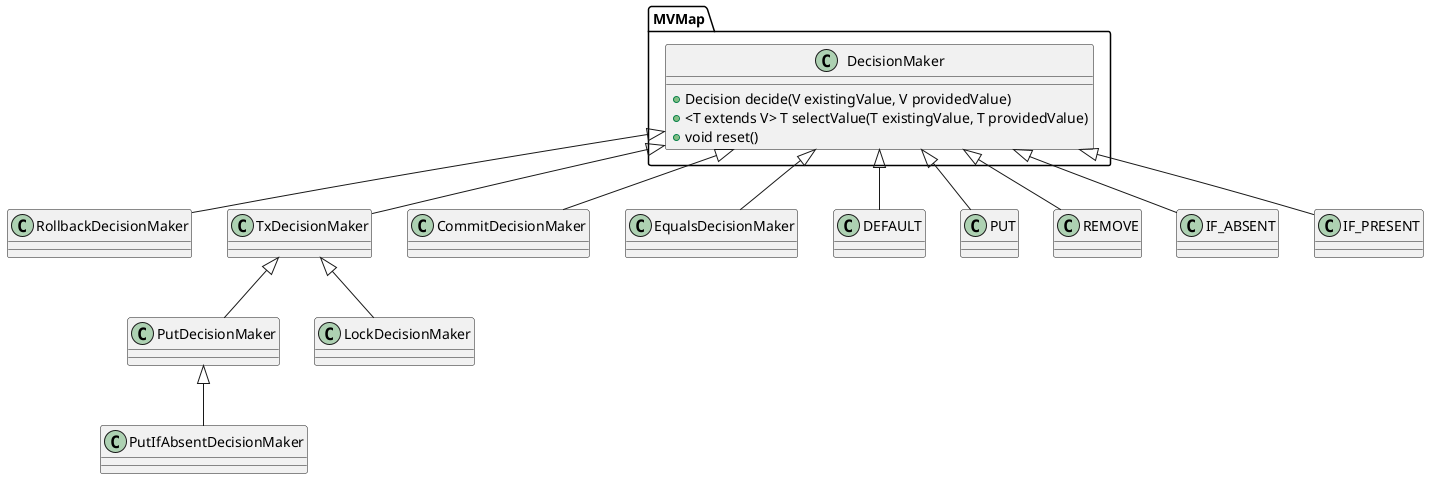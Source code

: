 @startuml

class MVMap.DecisionMaker{
+ Decision decide(V existingValue, V providedValue)
+ <T extends V> T selectValue(T existingValue, T providedValue)
+ void reset()
}

class RollbackDecisionMaker

class TxDecisionMaker

class PutDecisionMaker

class PutIfAbsentDecisionMaker

class LockDecisionMaker


class CommitDecisionMaker

class EqualsDecisionMaker


MVMap.DecisionMaker <|-- RollbackDecisionMaker
MVMap.DecisionMaker <|-- TxDecisionMaker
MVMap.DecisionMaker <|-- CommitDecisionMaker
MVMap.DecisionMaker <|-- EqualsDecisionMaker

MVMap.DecisionMaker <|-- DEFAULT
MVMap.DecisionMaker <|-- PUT
MVMap.DecisionMaker <|-- REMOVE
MVMap.DecisionMaker <|-- IF_ABSENT
MVMap.DecisionMaker <|-- IF_PRESENT

TxDecisionMaker <|-- PutDecisionMaker
TxDecisionMaker <|-- LockDecisionMaker
PutDecisionMaker<|-- PutIfAbsentDecisionMaker

@enduml
